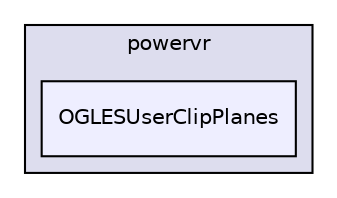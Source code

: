 digraph "PVR/SDK_3.4/Examples/Intermediate/UserClipPlanes/OGLES/Build/Android/src/com/powervr/OGLESUserClipPlanes" {
  compound=true
  node [ fontsize="10", fontname="Helvetica"];
  edge [ labelfontsize="10", labelfontname="Helvetica"];
  subgraph clusterdir_f00a134c12d7f7e43972315358321726 {
    graph [ bgcolor="#ddddee", pencolor="black", label="powervr" fontname="Helvetica", fontsize="10", URL="dir_f00a134c12d7f7e43972315358321726.html"]
  dir_ba930ed4cac8e616eaa515ed7100d967 [shape=box, label="OGLESUserClipPlanes", style="filled", fillcolor="#eeeeff", pencolor="black", URL="dir_ba930ed4cac8e616eaa515ed7100d967.html"];
  }
}

